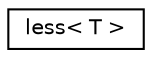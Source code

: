 digraph "Graphical Class Hierarchy"
{
 // LATEX_PDF_SIZE
  edge [fontname="Helvetica",fontsize="10",labelfontname="Helvetica",labelfontsize="10"];
  node [fontname="Helvetica",fontsize="10",shape=record];
  rankdir="LR";
  Node0 [label="less\< T \>",height=0.2,width=0.4,color="black", fillcolor="white", style="filled",URL="$structpFlow_1_1algorithms_1_1less.html",tooltip=" "];
}
